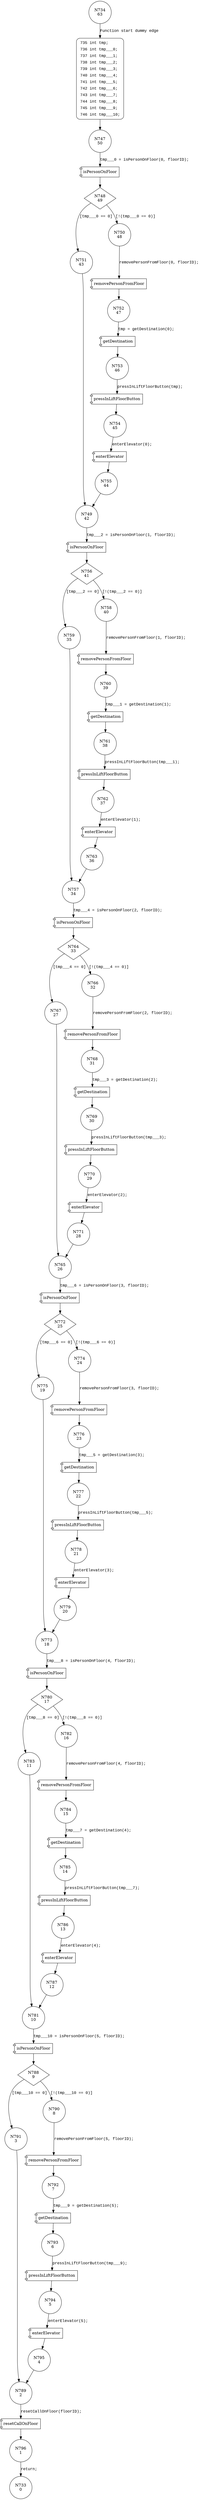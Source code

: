digraph processWaitingOnFloor {
734 [shape="circle" label="N734\n63"]
735 [shape="circle" label="N735\n62"]
747 [shape="circle" label="N747\n50"]
748 [shape="diamond" label="N748\n49"]
751 [shape="circle" label="N751\n43"]
750 [shape="circle" label="N750\n48"]
752 [shape="circle" label="N752\n47"]
753 [shape="circle" label="N753\n46"]
754 [shape="circle" label="N754\n45"]
755 [shape="circle" label="N755\n44"]
749 [shape="circle" label="N749\n42"]
756 [shape="diamond" label="N756\n41"]
759 [shape="circle" label="N759\n35"]
758 [shape="circle" label="N758\n40"]
760 [shape="circle" label="N760\n39"]
761 [shape="circle" label="N761\n38"]
762 [shape="circle" label="N762\n37"]
763 [shape="circle" label="N763\n36"]
757 [shape="circle" label="N757\n34"]
764 [shape="diamond" label="N764\n33"]
767 [shape="circle" label="N767\n27"]
766 [shape="circle" label="N766\n32"]
768 [shape="circle" label="N768\n31"]
769 [shape="circle" label="N769\n30"]
770 [shape="circle" label="N770\n29"]
771 [shape="circle" label="N771\n28"]
765 [shape="circle" label="N765\n26"]
772 [shape="diamond" label="N772\n25"]
775 [shape="circle" label="N775\n19"]
774 [shape="circle" label="N774\n24"]
776 [shape="circle" label="N776\n23"]
777 [shape="circle" label="N777\n22"]
778 [shape="circle" label="N778\n21"]
779 [shape="circle" label="N779\n20"]
773 [shape="circle" label="N773\n18"]
780 [shape="diamond" label="N780\n17"]
783 [shape="circle" label="N783\n11"]
782 [shape="circle" label="N782\n16"]
784 [shape="circle" label="N784\n15"]
785 [shape="circle" label="N785\n14"]
786 [shape="circle" label="N786\n13"]
787 [shape="circle" label="N787\n12"]
781 [shape="circle" label="N781\n10"]
788 [shape="diamond" label="N788\n9"]
791 [shape="circle" label="N791\n3"]
790 [shape="circle" label="N790\n8"]
792 [shape="circle" label="N792\n7"]
793 [shape="circle" label="N793\n6"]
794 [shape="circle" label="N794\n5"]
795 [shape="circle" label="N795\n4"]
789 [shape="circle" label="N789\n2"]
796 [shape="circle" label="N796\n1"]
733 [shape="circle" label="N733\n0"]
735 [style="filled,bold" penwidth="1" fillcolor="white" fontname="Courier New" shape="Mrecord" label=<<table border="0" cellborder="0" cellpadding="3" bgcolor="white"><tr><td align="right">735</td><td align="left">int tmp;</td></tr><tr><td align="right">736</td><td align="left">int tmp___0;</td></tr><tr><td align="right">737</td><td align="left">int tmp___1;</td></tr><tr><td align="right">738</td><td align="left">int tmp___2;</td></tr><tr><td align="right">739</td><td align="left">int tmp___3;</td></tr><tr><td align="right">740</td><td align="left">int tmp___4;</td></tr><tr><td align="right">741</td><td align="left">int tmp___5;</td></tr><tr><td align="right">742</td><td align="left">int tmp___6;</td></tr><tr><td align="right">743</td><td align="left">int tmp___7;</td></tr><tr><td align="right">744</td><td align="left">int tmp___8;</td></tr><tr><td align="right">745</td><td align="left">int tmp___9;</td></tr><tr><td align="right">746</td><td align="left">int tmp___10;</td></tr></table>>]
735 -> 747[label=""]
734 -> 735 [label="Function start dummy edge" fontname="Courier New"]
100135 [shape="component" label="isPersonOnFloor"]
747 -> 100135 [label="tmp___0 = isPersonOnFloor(0, floorID);" fontname="Courier New"]
100135 -> 748 [label="" fontname="Courier New"]
748 -> 751 [label="[tmp___0 == 0]" fontname="Courier New"]
748 -> 750 [label="[!(tmp___0 == 0)]" fontname="Courier New"]
100136 [shape="component" label="removePersonFromFloor"]
750 -> 100136 [label="removePersonFromFloor(0, floorID);" fontname="Courier New"]
100136 -> 752 [label="" fontname="Courier New"]
100137 [shape="component" label="getDestination"]
752 -> 100137 [label="tmp = getDestination(0);" fontname="Courier New"]
100137 -> 753 [label="" fontname="Courier New"]
100138 [shape="component" label="pressInLiftFloorButton"]
753 -> 100138 [label="pressInLiftFloorButton(tmp);" fontname="Courier New"]
100138 -> 754 [label="" fontname="Courier New"]
100139 [shape="component" label="enterElevator"]
754 -> 100139 [label="enterElevator(0);" fontname="Courier New"]
100139 -> 755 [label="" fontname="Courier New"]
100140 [shape="component" label="isPersonOnFloor"]
749 -> 100140 [label="tmp___2 = isPersonOnFloor(1, floorID);" fontname="Courier New"]
100140 -> 756 [label="" fontname="Courier New"]
756 -> 759 [label="[tmp___2 == 0]" fontname="Courier New"]
756 -> 758 [label="[!(tmp___2 == 0)]" fontname="Courier New"]
100141 [shape="component" label="removePersonFromFloor"]
758 -> 100141 [label="removePersonFromFloor(1, floorID);" fontname="Courier New"]
100141 -> 760 [label="" fontname="Courier New"]
100142 [shape="component" label="getDestination"]
760 -> 100142 [label="tmp___1 = getDestination(1);" fontname="Courier New"]
100142 -> 761 [label="" fontname="Courier New"]
100143 [shape="component" label="pressInLiftFloorButton"]
761 -> 100143 [label="pressInLiftFloorButton(tmp___1);" fontname="Courier New"]
100143 -> 762 [label="" fontname="Courier New"]
100144 [shape="component" label="enterElevator"]
762 -> 100144 [label="enterElevator(1);" fontname="Courier New"]
100144 -> 763 [label="" fontname="Courier New"]
100145 [shape="component" label="isPersonOnFloor"]
757 -> 100145 [label="tmp___4 = isPersonOnFloor(2, floorID);" fontname="Courier New"]
100145 -> 764 [label="" fontname="Courier New"]
764 -> 767 [label="[tmp___4 == 0]" fontname="Courier New"]
764 -> 766 [label="[!(tmp___4 == 0)]" fontname="Courier New"]
100146 [shape="component" label="removePersonFromFloor"]
766 -> 100146 [label="removePersonFromFloor(2, floorID);" fontname="Courier New"]
100146 -> 768 [label="" fontname="Courier New"]
100147 [shape="component" label="getDestination"]
768 -> 100147 [label="tmp___3 = getDestination(2);" fontname="Courier New"]
100147 -> 769 [label="" fontname="Courier New"]
100148 [shape="component" label="pressInLiftFloorButton"]
769 -> 100148 [label="pressInLiftFloorButton(tmp___3);" fontname="Courier New"]
100148 -> 770 [label="" fontname="Courier New"]
100149 [shape="component" label="enterElevator"]
770 -> 100149 [label="enterElevator(2);" fontname="Courier New"]
100149 -> 771 [label="" fontname="Courier New"]
100150 [shape="component" label="isPersonOnFloor"]
765 -> 100150 [label="tmp___6 = isPersonOnFloor(3, floorID);" fontname="Courier New"]
100150 -> 772 [label="" fontname="Courier New"]
772 -> 775 [label="[tmp___6 == 0]" fontname="Courier New"]
772 -> 774 [label="[!(tmp___6 == 0)]" fontname="Courier New"]
100151 [shape="component" label="removePersonFromFloor"]
774 -> 100151 [label="removePersonFromFloor(3, floorID);" fontname="Courier New"]
100151 -> 776 [label="" fontname="Courier New"]
100152 [shape="component" label="getDestination"]
776 -> 100152 [label="tmp___5 = getDestination(3);" fontname="Courier New"]
100152 -> 777 [label="" fontname="Courier New"]
100153 [shape="component" label="pressInLiftFloorButton"]
777 -> 100153 [label="pressInLiftFloorButton(tmp___5);" fontname="Courier New"]
100153 -> 778 [label="" fontname="Courier New"]
100154 [shape="component" label="enterElevator"]
778 -> 100154 [label="enterElevator(3);" fontname="Courier New"]
100154 -> 779 [label="" fontname="Courier New"]
100155 [shape="component" label="isPersonOnFloor"]
773 -> 100155 [label="tmp___8 = isPersonOnFloor(4, floorID);" fontname="Courier New"]
100155 -> 780 [label="" fontname="Courier New"]
780 -> 783 [label="[tmp___8 == 0]" fontname="Courier New"]
780 -> 782 [label="[!(tmp___8 == 0)]" fontname="Courier New"]
100156 [shape="component" label="removePersonFromFloor"]
782 -> 100156 [label="removePersonFromFloor(4, floorID);" fontname="Courier New"]
100156 -> 784 [label="" fontname="Courier New"]
100157 [shape="component" label="getDestination"]
784 -> 100157 [label="tmp___7 = getDestination(4);" fontname="Courier New"]
100157 -> 785 [label="" fontname="Courier New"]
100158 [shape="component" label="pressInLiftFloorButton"]
785 -> 100158 [label="pressInLiftFloorButton(tmp___7);" fontname="Courier New"]
100158 -> 786 [label="" fontname="Courier New"]
100159 [shape="component" label="enterElevator"]
786 -> 100159 [label="enterElevator(4);" fontname="Courier New"]
100159 -> 787 [label="" fontname="Courier New"]
100160 [shape="component" label="isPersonOnFloor"]
781 -> 100160 [label="tmp___10 = isPersonOnFloor(5, floorID);" fontname="Courier New"]
100160 -> 788 [label="" fontname="Courier New"]
788 -> 791 [label="[tmp___10 == 0]" fontname="Courier New"]
788 -> 790 [label="[!(tmp___10 == 0)]" fontname="Courier New"]
100161 [shape="component" label="removePersonFromFloor"]
790 -> 100161 [label="removePersonFromFloor(5, floorID);" fontname="Courier New"]
100161 -> 792 [label="" fontname="Courier New"]
100162 [shape="component" label="getDestination"]
792 -> 100162 [label="tmp___9 = getDestination(5);" fontname="Courier New"]
100162 -> 793 [label="" fontname="Courier New"]
100163 [shape="component" label="pressInLiftFloorButton"]
793 -> 100163 [label="pressInLiftFloorButton(tmp___9);" fontname="Courier New"]
100163 -> 794 [label="" fontname="Courier New"]
100164 [shape="component" label="enterElevator"]
794 -> 100164 [label="enterElevator(5);" fontname="Courier New"]
100164 -> 795 [label="" fontname="Courier New"]
100165 [shape="component" label="resetCallOnFloor"]
789 -> 100165 [label="resetCallOnFloor(floorID);" fontname="Courier New"]
100165 -> 796 [label="" fontname="Courier New"]
791 -> 789 [label="" fontname="Courier New"]
775 -> 773 [label="" fontname="Courier New"]
759 -> 757 [label="" fontname="Courier New"]
755 -> 749 [label="" fontname="Courier New"]
763 -> 757 [label="" fontname="Courier New"]
771 -> 765 [label="" fontname="Courier New"]
779 -> 773 [label="" fontname="Courier New"]
787 -> 781 [label="" fontname="Courier New"]
795 -> 789 [label="" fontname="Courier New"]
796 -> 733 [label="return;" fontname="Courier New"]
783 -> 781 [label="" fontname="Courier New"]
767 -> 765 [label="" fontname="Courier New"]
751 -> 749 [label="" fontname="Courier New"]
}